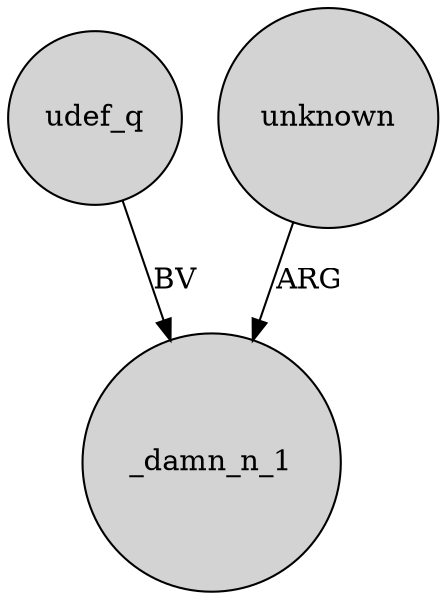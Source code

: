 digraph {
	node [shape=circle style=filled]
	udef_q -> _damn_n_1 [label=BV]
	unknown -> _damn_n_1 [label=ARG]
}

